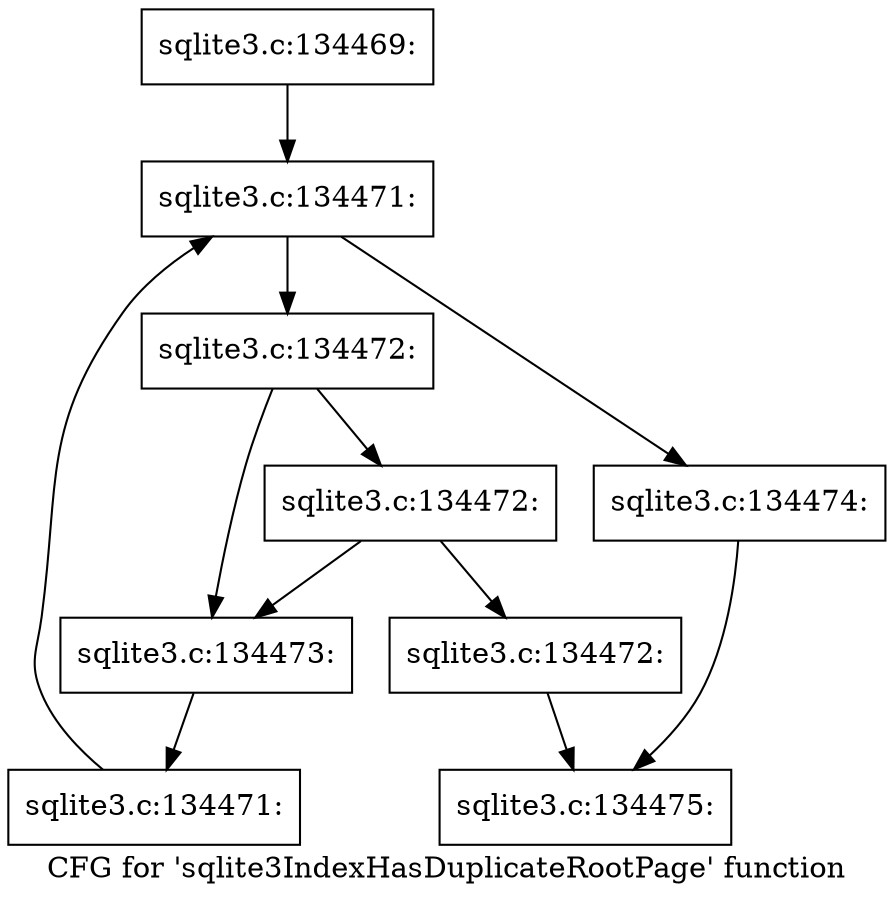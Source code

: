 digraph "CFG for 'sqlite3IndexHasDuplicateRootPage' function" {
	label="CFG for 'sqlite3IndexHasDuplicateRootPage' function";

	Node0x55c0f83b29b0 [shape=record,label="{sqlite3.c:134469:}"];
	Node0x55c0f83b29b0 -> Node0x55c0f83b8cf0;
	Node0x55c0f83b8cf0 [shape=record,label="{sqlite3.c:134471:}"];
	Node0x55c0f83b8cf0 -> Node0x55c0f83b9890;
	Node0x55c0f83b8cf0 -> Node0x55c0f83b73e0;
	Node0x55c0f83b9890 [shape=record,label="{sqlite3.c:134472:}"];
	Node0x55c0f83b9890 -> Node0x55c0f83b9c70;
	Node0x55c0f83b9890 -> Node0x55c0f83b9c20;
	Node0x55c0f83b9c70 [shape=record,label="{sqlite3.c:134472:}"];
	Node0x55c0f83b9c70 -> Node0x55c0f83b9bd0;
	Node0x55c0f83b9c70 -> Node0x55c0f83b9c20;
	Node0x55c0f83b9bd0 [shape=record,label="{sqlite3.c:134472:}"];
	Node0x55c0f83b9bd0 -> Node0x55c0f83b6f80;
	Node0x55c0f83b9c20 [shape=record,label="{sqlite3.c:134473:}"];
	Node0x55c0f83b9c20 -> Node0x55c0f83b9800;
	Node0x55c0f83b9800 [shape=record,label="{sqlite3.c:134471:}"];
	Node0x55c0f83b9800 -> Node0x55c0f83b8cf0;
	Node0x55c0f83b73e0 [shape=record,label="{sqlite3.c:134474:}"];
	Node0x55c0f83b73e0 -> Node0x55c0f83b6f80;
	Node0x55c0f83b6f80 [shape=record,label="{sqlite3.c:134475:}"];
}
